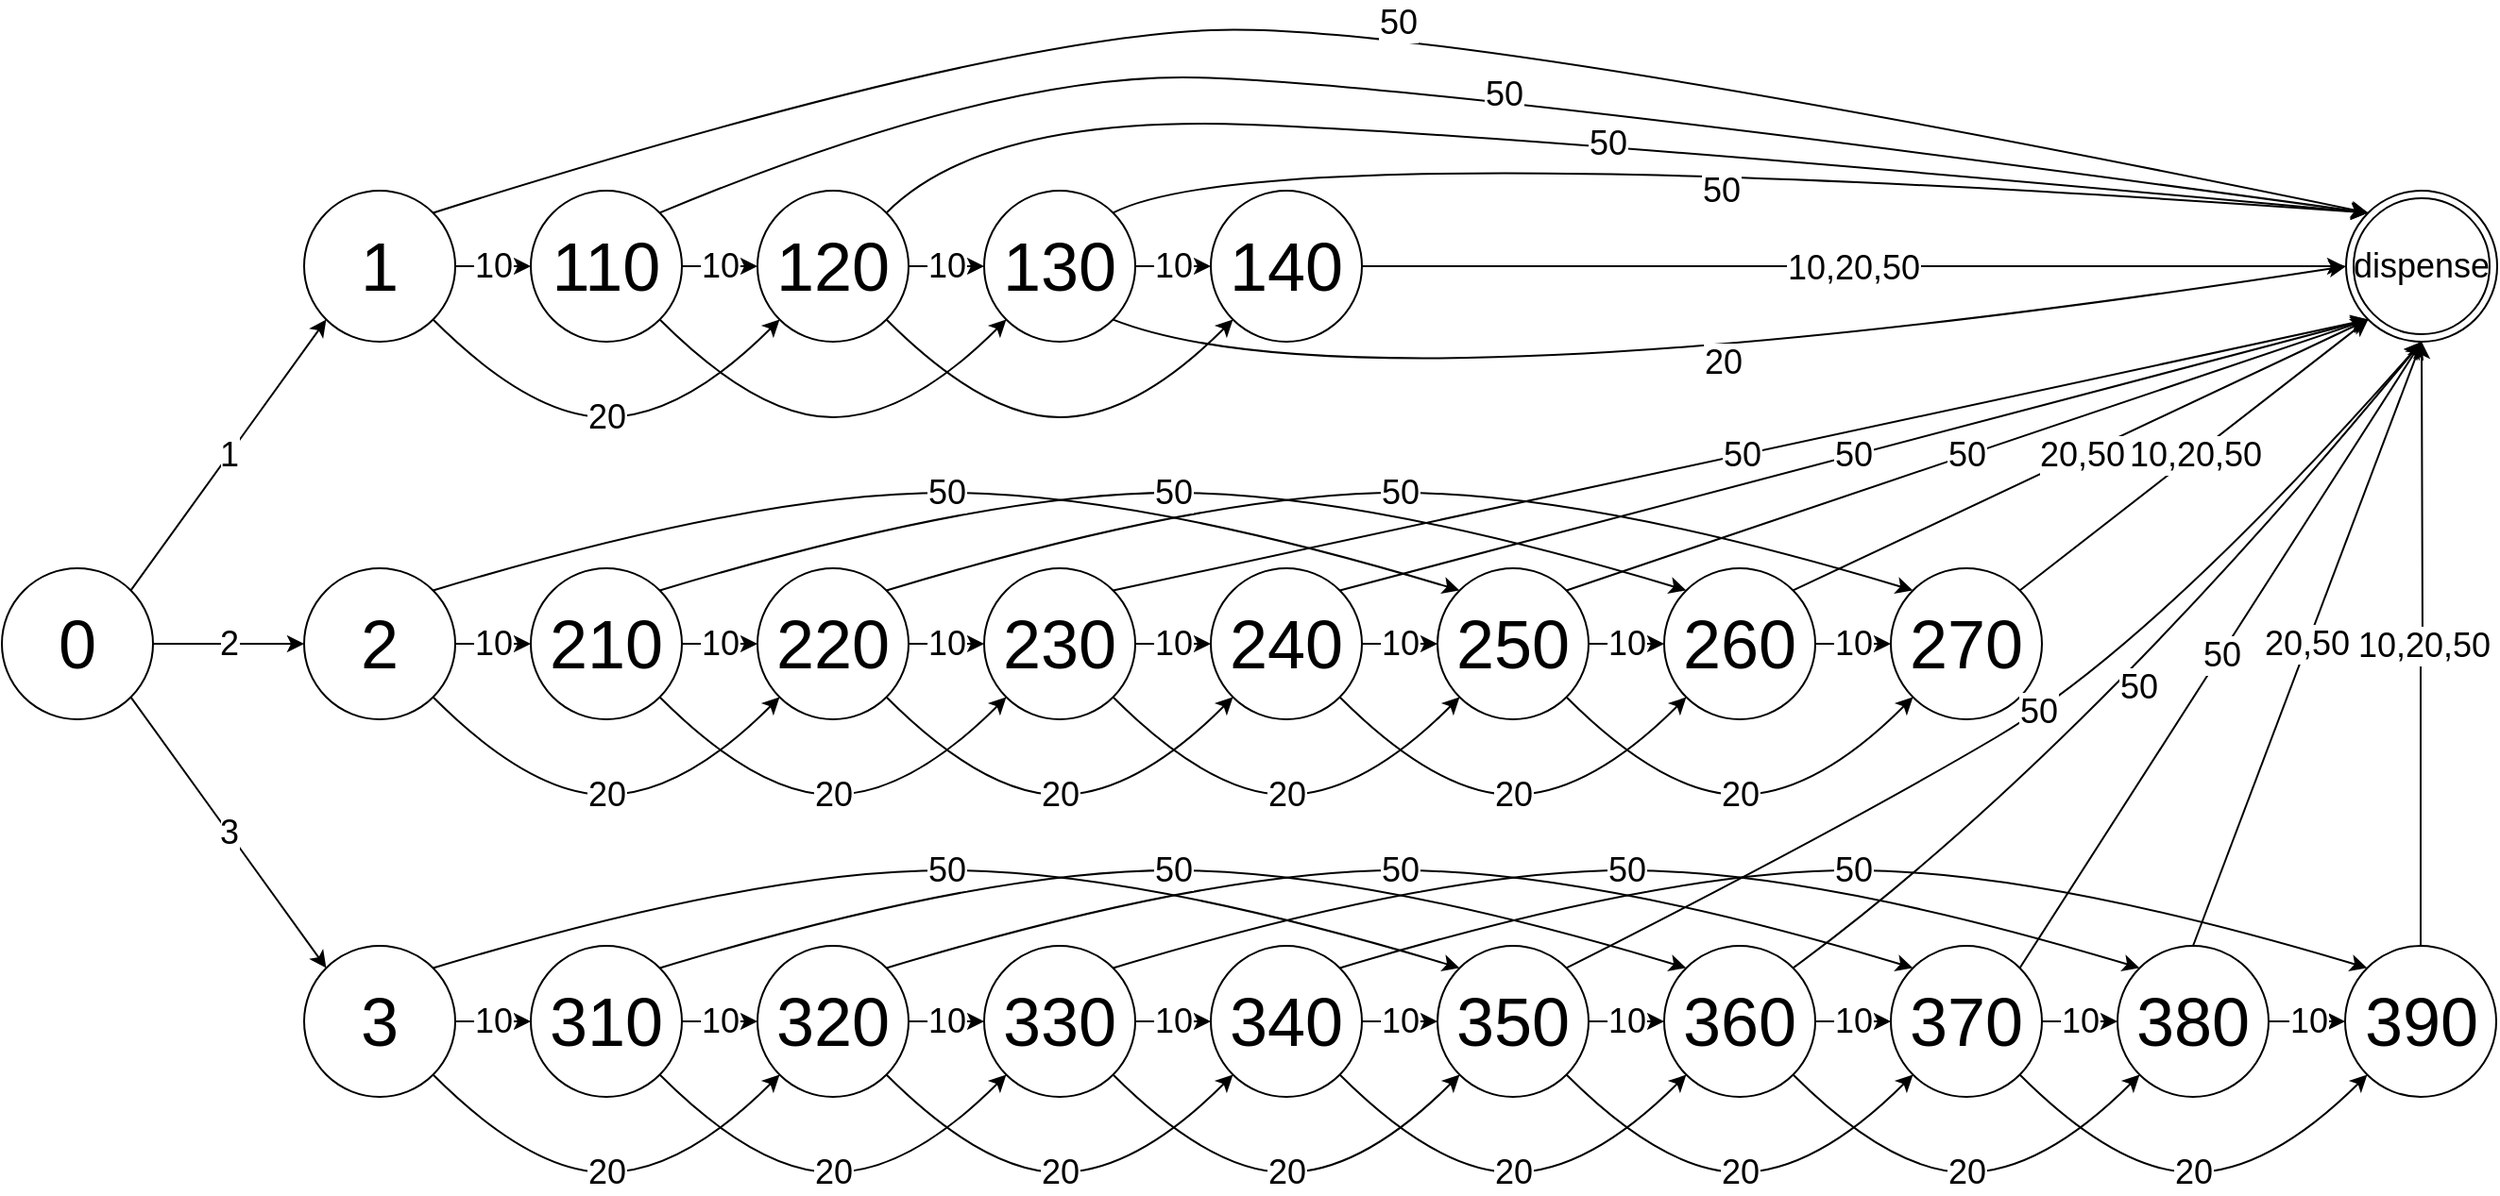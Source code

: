 <mxfile version="18.0.4"><diagram id="u2wJa9lkP5LiIcfWCT8Z" name="Page-1"><mxGraphModel dx="2216" dy="936" grid="1" gridSize="10" guides="1" tooltips="1" connect="1" arrows="1" fold="1" page="1" pageScale="1" pageWidth="827" pageHeight="1169" math="0" shadow="0"><root><mxCell id="0"/><mxCell id="1" parent="0"/><mxCell id="vNkDQytICcPMFJdGf3YJ-73" value="2" style="edgeStyle=orthogonalEdgeStyle;rounded=0;orthogonalLoop=1;jettySize=auto;html=1;fontSize=18;" edge="1" parent="1" source="vNkDQytICcPMFJdGf3YJ-1" target="vNkDQytICcPMFJdGf3YJ-3"><mxGeometry relative="1" as="geometry"/></mxCell><mxCell id="vNkDQytICcPMFJdGf3YJ-1" value="&lt;font style=&quot;font-size: 36px;&quot;&gt;0&lt;/font&gt;" style="ellipse;whiteSpace=wrap;html=1;aspect=fixed;" vertex="1" parent="1"><mxGeometry y="320" width="80" height="80" as="geometry"/></mxCell><mxCell id="vNkDQytICcPMFJdGf3YJ-50" value="10" style="edgeStyle=orthogonalEdgeStyle;rounded=0;orthogonalLoop=1;jettySize=auto;html=1;exitX=1;exitY=0.5;exitDx=0;exitDy=0;entryX=0;entryY=0.5;entryDx=0;entryDy=0;fontSize=18;" edge="1" parent="1" source="vNkDQytICcPMFJdGf3YJ-2" target="vNkDQytICcPMFJdGf3YJ-29"><mxGeometry relative="1" as="geometry"/></mxCell><mxCell id="vNkDQytICcPMFJdGf3YJ-2" value="&lt;font style=&quot;font-size: 36px;&quot;&gt;1&lt;/font&gt;" style="ellipse;whiteSpace=wrap;html=1;aspect=fixed;" vertex="1" parent="1"><mxGeometry x="160" y="120" width="80" height="80" as="geometry"/></mxCell><mxCell id="vNkDQytICcPMFJdGf3YJ-54" value="10" style="edgeStyle=orthogonalEdgeStyle;rounded=0;orthogonalLoop=1;jettySize=auto;html=1;fontSize=18;" edge="1" parent="1" source="vNkDQytICcPMFJdGf3YJ-3" target="vNkDQytICcPMFJdGf3YJ-37"><mxGeometry relative="1" as="geometry"/></mxCell><mxCell id="vNkDQytICcPMFJdGf3YJ-3" value="&lt;font style=&quot;font-size: 36px;&quot;&gt;2&lt;/font&gt;" style="ellipse;whiteSpace=wrap;html=1;aspect=fixed;" vertex="1" parent="1"><mxGeometry x="160" y="320" width="80" height="80" as="geometry"/></mxCell><mxCell id="vNkDQytICcPMFJdGf3YJ-61" value="10" style="edgeStyle=orthogonalEdgeStyle;rounded=0;orthogonalLoop=1;jettySize=auto;html=1;fontSize=18;" edge="1" parent="1" source="vNkDQytICcPMFJdGf3YJ-4" target="vNkDQytICcPMFJdGf3YJ-41"><mxGeometry relative="1" as="geometry"/></mxCell><mxCell id="vNkDQytICcPMFJdGf3YJ-4" value="&lt;font style=&quot;font-size: 36px;&quot;&gt;3&lt;/font&gt;" style="ellipse;whiteSpace=wrap;html=1;aspect=fixed;" vertex="1" parent="1"><mxGeometry x="160" y="520" width="80" height="80" as="geometry"/></mxCell><mxCell id="vNkDQytICcPMFJdGf3YJ-51" value="10" style="edgeStyle=orthogonalEdgeStyle;rounded=0;orthogonalLoop=1;jettySize=auto;html=1;fontSize=18;" edge="1" parent="1" source="vNkDQytICcPMFJdGf3YJ-29" target="vNkDQytICcPMFJdGf3YJ-30"><mxGeometry relative="1" as="geometry"/></mxCell><mxCell id="vNkDQytICcPMFJdGf3YJ-29" value="&lt;font style=&quot;font-size: 36px;&quot;&gt;110&lt;/font&gt;" style="ellipse;whiteSpace=wrap;html=1;aspect=fixed;" vertex="1" parent="1"><mxGeometry x="280" y="120" width="80" height="80" as="geometry"/></mxCell><mxCell id="vNkDQytICcPMFJdGf3YJ-52" value="10" style="edgeStyle=orthogonalEdgeStyle;rounded=0;orthogonalLoop=1;jettySize=auto;html=1;fontSize=18;" edge="1" parent="1" source="vNkDQytICcPMFJdGf3YJ-30" target="vNkDQytICcPMFJdGf3YJ-34"><mxGeometry relative="1" as="geometry"/></mxCell><mxCell id="vNkDQytICcPMFJdGf3YJ-30" value="&lt;font style=&quot;font-size: 36px;&quot;&gt;120&lt;/font&gt;" style="ellipse;whiteSpace=wrap;html=1;aspect=fixed;" vertex="1" parent="1"><mxGeometry x="400" y="120" width="80" height="80" as="geometry"/></mxCell><mxCell id="vNkDQytICcPMFJdGf3YJ-66" value="10" style="edgeStyle=orthogonalEdgeStyle;rounded=0;orthogonalLoop=1;jettySize=auto;html=1;fontSize=18;" edge="1" parent="1" source="vNkDQytICcPMFJdGf3YJ-31" target="vNkDQytICcPMFJdGf3YJ-48"><mxGeometry relative="1" as="geometry"/></mxCell><mxCell id="vNkDQytICcPMFJdGf3YJ-31" value="&lt;span style=&quot;font-size: 36px;&quot;&gt;350&lt;br&gt;&lt;/span&gt;" style="ellipse;whiteSpace=wrap;html=1;aspect=fixed;" vertex="1" parent="1"><mxGeometry x="760" y="520" width="80" height="80" as="geometry"/></mxCell><mxCell id="vNkDQytICcPMFJdGf3YJ-59" value="10" style="edgeStyle=orthogonalEdgeStyle;rounded=0;orthogonalLoop=1;jettySize=auto;html=1;fontSize=18;" edge="1" parent="1" source="vNkDQytICcPMFJdGf3YJ-32" target="vNkDQytICcPMFJdGf3YJ-43"><mxGeometry relative="1" as="geometry"/></mxCell><mxCell id="vNkDQytICcPMFJdGf3YJ-32" value="&lt;font style=&quot;font-size: 36px;&quot;&gt;250&lt;/font&gt;" style="ellipse;whiteSpace=wrap;html=1;aspect=fixed;" vertex="1" parent="1"><mxGeometry x="760" y="320" width="80" height="80" as="geometry"/></mxCell><mxCell id="vNkDQytICcPMFJdGf3YJ-58" value="10" style="edgeStyle=orthogonalEdgeStyle;rounded=0;orthogonalLoop=1;jettySize=auto;html=1;fontSize=18;" edge="1" parent="1" source="vNkDQytICcPMFJdGf3YJ-33" target="vNkDQytICcPMFJdGf3YJ-32"><mxGeometry relative="1" as="geometry"/></mxCell><mxCell id="vNkDQytICcPMFJdGf3YJ-33" value="&lt;font style=&quot;font-size: 36px;&quot;&gt;240&lt;/font&gt;" style="ellipse;whiteSpace=wrap;html=1;aspect=fixed;" vertex="1" parent="1"><mxGeometry x="640" y="320" width="80" height="80" as="geometry"/></mxCell><mxCell id="vNkDQytICcPMFJdGf3YJ-53" value="10" style="edgeStyle=orthogonalEdgeStyle;rounded=0;orthogonalLoop=1;jettySize=auto;html=1;fontSize=18;" edge="1" parent="1" source="vNkDQytICcPMFJdGf3YJ-34" target="vNkDQytICcPMFJdGf3YJ-42"><mxGeometry relative="1" as="geometry"/></mxCell><mxCell id="vNkDQytICcPMFJdGf3YJ-34" value="&lt;font style=&quot;font-size: 36px;&quot;&gt;130&lt;/font&gt;" style="ellipse;whiteSpace=wrap;html=1;aspect=fixed;" vertex="1" parent="1"><mxGeometry x="520" y="120" width="80" height="80" as="geometry"/></mxCell><mxCell id="vNkDQytICcPMFJdGf3YJ-57" value="10" style="edgeStyle=orthogonalEdgeStyle;rounded=0;orthogonalLoop=1;jettySize=auto;html=1;fontSize=18;" edge="1" parent="1" source="vNkDQytICcPMFJdGf3YJ-35" target="vNkDQytICcPMFJdGf3YJ-33"><mxGeometry relative="1" as="geometry"/></mxCell><mxCell id="vNkDQytICcPMFJdGf3YJ-35" value="&lt;font style=&quot;font-size: 36px;&quot;&gt;230&lt;/font&gt;" style="ellipse;whiteSpace=wrap;html=1;aspect=fixed;" vertex="1" parent="1"><mxGeometry x="520" y="320" width="80" height="80" as="geometry"/></mxCell><mxCell id="vNkDQytICcPMFJdGf3YJ-56" value="10" style="edgeStyle=orthogonalEdgeStyle;rounded=0;orthogonalLoop=1;jettySize=auto;html=1;fontSize=18;" edge="1" parent="1" source="vNkDQytICcPMFJdGf3YJ-36" target="vNkDQytICcPMFJdGf3YJ-35"><mxGeometry relative="1" as="geometry"/></mxCell><mxCell id="vNkDQytICcPMFJdGf3YJ-36" value="&lt;font style=&quot;font-size: 36px;&quot;&gt;220&lt;/font&gt;" style="ellipse;whiteSpace=wrap;html=1;aspect=fixed;" vertex="1" parent="1"><mxGeometry x="400" y="320" width="80" height="80" as="geometry"/></mxCell><mxCell id="vNkDQytICcPMFJdGf3YJ-55" value="10" style="edgeStyle=orthogonalEdgeStyle;rounded=0;orthogonalLoop=1;jettySize=auto;html=1;fontSize=18;" edge="1" parent="1" source="vNkDQytICcPMFJdGf3YJ-37" target="vNkDQytICcPMFJdGf3YJ-36"><mxGeometry relative="1" as="geometry"/></mxCell><mxCell id="vNkDQytICcPMFJdGf3YJ-37" value="&lt;font style=&quot;font-size: 36px;&quot;&gt;210&lt;/font&gt;" style="ellipse;whiteSpace=wrap;html=1;aspect=fixed;" vertex="1" parent="1"><mxGeometry x="280" y="320" width="80" height="80" as="geometry"/></mxCell><mxCell id="vNkDQytICcPMFJdGf3YJ-65" value="10" style="edgeStyle=orthogonalEdgeStyle;rounded=0;orthogonalLoop=1;jettySize=auto;html=1;fontSize=18;" edge="1" parent="1" source="vNkDQytICcPMFJdGf3YJ-38" target="vNkDQytICcPMFJdGf3YJ-31"><mxGeometry relative="1" as="geometry"/></mxCell><mxCell id="vNkDQytICcPMFJdGf3YJ-38" value="&lt;font style=&quot;font-size: 36px;&quot;&gt;340&lt;/font&gt;" style="ellipse;whiteSpace=wrap;html=1;aspect=fixed;" vertex="1" parent="1"><mxGeometry x="640" y="520" width="80" height="80" as="geometry"/></mxCell><mxCell id="vNkDQytICcPMFJdGf3YJ-64" value="10" style="edgeStyle=orthogonalEdgeStyle;rounded=0;orthogonalLoop=1;jettySize=auto;html=1;fontSize=18;" edge="1" parent="1" source="vNkDQytICcPMFJdGf3YJ-39" target="vNkDQytICcPMFJdGf3YJ-38"><mxGeometry relative="1" as="geometry"/></mxCell><mxCell id="vNkDQytICcPMFJdGf3YJ-39" value="&lt;font style=&quot;font-size: 36px;&quot;&gt;330&lt;/font&gt;" style="ellipse;whiteSpace=wrap;html=1;aspect=fixed;" vertex="1" parent="1"><mxGeometry x="520" y="520" width="80" height="80" as="geometry"/></mxCell><mxCell id="vNkDQytICcPMFJdGf3YJ-63" value="10" style="edgeStyle=orthogonalEdgeStyle;rounded=0;orthogonalLoop=1;jettySize=auto;html=1;fontSize=18;" edge="1" parent="1" source="vNkDQytICcPMFJdGf3YJ-40" target="vNkDQytICcPMFJdGf3YJ-39"><mxGeometry relative="1" as="geometry"/></mxCell><mxCell id="vNkDQytICcPMFJdGf3YJ-40" value="&lt;font style=&quot;font-size: 36px;&quot;&gt;320&lt;/font&gt;" style="ellipse;whiteSpace=wrap;html=1;aspect=fixed;" vertex="1" parent="1"><mxGeometry x="400" y="520" width="80" height="80" as="geometry"/></mxCell><mxCell id="vNkDQytICcPMFJdGf3YJ-62" value="10" style="edgeStyle=orthogonalEdgeStyle;rounded=0;orthogonalLoop=1;jettySize=auto;html=1;fontSize=18;" edge="1" parent="1" source="vNkDQytICcPMFJdGf3YJ-41" target="vNkDQytICcPMFJdGf3YJ-40"><mxGeometry relative="1" as="geometry"/></mxCell><mxCell id="vNkDQytICcPMFJdGf3YJ-41" value="&lt;font style=&quot;font-size: 36px;&quot;&gt;310&lt;/font&gt;" style="ellipse;whiteSpace=wrap;html=1;aspect=fixed;" vertex="1" parent="1"><mxGeometry x="280" y="520" width="80" height="80" as="geometry"/></mxCell><mxCell id="vNkDQytICcPMFJdGf3YJ-70" value="10,20,50" style="edgeStyle=orthogonalEdgeStyle;rounded=0;orthogonalLoop=1;jettySize=auto;html=1;exitX=1;exitY=0.5;exitDx=0;exitDy=0;fontSize=18;" edge="1" parent="1" source="vNkDQytICcPMFJdGf3YJ-42"><mxGeometry relative="1" as="geometry"><mxPoint x="1240" y="160" as="targetPoint"/></mxGeometry></mxCell><mxCell id="vNkDQytICcPMFJdGf3YJ-42" value="&lt;font style=&quot;font-size: 36px;&quot;&gt;140&lt;/font&gt;" style="ellipse;whiteSpace=wrap;html=1;aspect=fixed;" vertex="1" parent="1"><mxGeometry x="640" y="120" width="80" height="80" as="geometry"/></mxCell><mxCell id="vNkDQytICcPMFJdGf3YJ-60" value="10" style="edgeStyle=orthogonalEdgeStyle;rounded=0;orthogonalLoop=1;jettySize=auto;html=1;fontSize=18;" edge="1" parent="1" source="vNkDQytICcPMFJdGf3YJ-43" target="vNkDQytICcPMFJdGf3YJ-44"><mxGeometry relative="1" as="geometry"/></mxCell><mxCell id="vNkDQytICcPMFJdGf3YJ-43" value="&lt;font style=&quot;font-size: 36px;&quot;&gt;260&lt;/font&gt;" style="ellipse;whiteSpace=wrap;html=1;aspect=fixed;" vertex="1" parent="1"><mxGeometry x="880" y="320" width="80" height="80" as="geometry"/></mxCell><mxCell id="vNkDQytICcPMFJdGf3YJ-44" value="&lt;font style=&quot;font-size: 36px;&quot;&gt;270&lt;/font&gt;" style="ellipse;whiteSpace=wrap;html=1;aspect=fixed;" vertex="1" parent="1"><mxGeometry x="1000" y="320" width="80" height="80" as="geometry"/></mxCell><mxCell id="vNkDQytICcPMFJdGf3YJ-71" value="10,20,50" style="edgeStyle=orthogonalEdgeStyle;rounded=0;orthogonalLoop=1;jettySize=auto;html=1;exitX=0.5;exitY=0;exitDx=0;exitDy=0;entryX=0.5;entryY=1;entryDx=0;entryDy=0;fontSize=18;" edge="1" parent="1" source="vNkDQytICcPMFJdGf3YJ-46"><mxGeometry relative="1" as="geometry"><mxPoint x="1281" y="200" as="targetPoint"/></mxGeometry></mxCell><mxCell id="vNkDQytICcPMFJdGf3YJ-46" value="&lt;span style=&quot;font-size: 36px;&quot;&gt;390&lt;br&gt;&lt;/span&gt;" style="ellipse;whiteSpace=wrap;html=1;aspect=fixed;" vertex="1" parent="1"><mxGeometry x="1240.5" y="520" width="80" height="80" as="geometry"/></mxCell><mxCell id="vNkDQytICcPMFJdGf3YJ-69" value="10" style="edgeStyle=orthogonalEdgeStyle;rounded=0;orthogonalLoop=1;jettySize=auto;html=1;fontSize=18;" edge="1" parent="1" source="vNkDQytICcPMFJdGf3YJ-47" target="vNkDQytICcPMFJdGf3YJ-46"><mxGeometry relative="1" as="geometry"/></mxCell><mxCell id="vNkDQytICcPMFJdGf3YJ-47" value="&lt;span style=&quot;font-size: 36px;&quot;&gt;380&lt;br&gt;&lt;/span&gt;" style="ellipse;whiteSpace=wrap;html=1;aspect=fixed;" vertex="1" parent="1"><mxGeometry x="1120" y="520" width="80" height="80" as="geometry"/></mxCell><mxCell id="vNkDQytICcPMFJdGf3YJ-67" value="10" style="edgeStyle=orthogonalEdgeStyle;rounded=0;orthogonalLoop=1;jettySize=auto;html=1;fontSize=18;" edge="1" parent="1" source="vNkDQytICcPMFJdGf3YJ-48" target="vNkDQytICcPMFJdGf3YJ-49"><mxGeometry relative="1" as="geometry"/></mxCell><mxCell id="vNkDQytICcPMFJdGf3YJ-48" value="&lt;span style=&quot;font-size: 36px;&quot;&gt;360&lt;br&gt;&lt;/span&gt;" style="ellipse;whiteSpace=wrap;html=1;aspect=fixed;" vertex="1" parent="1"><mxGeometry x="880" y="520" width="80" height="80" as="geometry"/></mxCell><mxCell id="vNkDQytICcPMFJdGf3YJ-68" value="10" style="edgeStyle=orthogonalEdgeStyle;rounded=0;orthogonalLoop=1;jettySize=auto;html=1;fontSize=18;" edge="1" parent="1" source="vNkDQytICcPMFJdGf3YJ-49" target="vNkDQytICcPMFJdGf3YJ-47"><mxGeometry relative="1" as="geometry"/></mxCell><mxCell id="vNkDQytICcPMFJdGf3YJ-49" value="&lt;span style=&quot;font-size: 36px;&quot;&gt;370&lt;br&gt;&lt;/span&gt;" style="ellipse;whiteSpace=wrap;html=1;aspect=fixed;" vertex="1" parent="1"><mxGeometry x="1000" y="520" width="80" height="80" as="geometry"/></mxCell><mxCell id="vNkDQytICcPMFJdGf3YJ-75" value="1" style="endArrow=classic;html=1;rounded=0;fontSize=18;exitX=1;exitY=0;exitDx=0;exitDy=0;entryX=0;entryY=1;entryDx=0;entryDy=0;" edge="1" parent="1" source="vNkDQytICcPMFJdGf3YJ-1" target="vNkDQytICcPMFJdGf3YJ-2"><mxGeometry width="50" height="50" relative="1" as="geometry"><mxPoint x="690" y="320" as="sourcePoint"/><mxPoint x="740" y="270" as="targetPoint"/></mxGeometry></mxCell><mxCell id="vNkDQytICcPMFJdGf3YJ-76" value="3" style="endArrow=classic;html=1;rounded=0;fontSize=18;exitX=1;exitY=1;exitDx=0;exitDy=0;entryX=0;entryY=0;entryDx=0;entryDy=0;" edge="1" parent="1" source="vNkDQytICcPMFJdGf3YJ-1" target="vNkDQytICcPMFJdGf3YJ-4"><mxGeometry width="50" height="50" relative="1" as="geometry"><mxPoint x="78.284" y="341.716" as="sourcePoint"/><mxPoint x="181.716" y="198.284" as="targetPoint"/></mxGeometry></mxCell><mxCell id="vNkDQytICcPMFJdGf3YJ-77" value="dispense" style="ellipse;shape=doubleEllipse;whiteSpace=wrap;html=1;aspect=fixed;fontSize=18;" vertex="1" parent="1"><mxGeometry x="1241" y="120" width="80" height="80" as="geometry"/></mxCell><mxCell id="vNkDQytICcPMFJdGf3YJ-78" value="10,20,50" style="endArrow=classic;html=1;rounded=0;fontSize=18;exitX=1;exitY=0;exitDx=0;exitDy=0;entryX=0;entryY=1;entryDx=0;entryDy=0;" edge="1" parent="1" source="vNkDQytICcPMFJdGf3YJ-44" target="vNkDQytICcPMFJdGf3YJ-77"><mxGeometry width="50" height="50" relative="1" as="geometry"><mxPoint x="690" y="320" as="sourcePoint"/><mxPoint x="740" y="270" as="targetPoint"/></mxGeometry></mxCell><mxCell id="vNkDQytICcPMFJdGf3YJ-80" value="20,50" style="endArrow=classic;html=1;rounded=0;fontSize=18;exitX=1;exitY=0;exitDx=0;exitDy=0;entryX=0;entryY=1;entryDx=0;entryDy=0;" edge="1" parent="1" source="vNkDQytICcPMFJdGf3YJ-43" target="vNkDQytICcPMFJdGf3YJ-77"><mxGeometry width="50" height="50" relative="1" as="geometry"><mxPoint x="690" y="320" as="sourcePoint"/><mxPoint x="740" y="270" as="targetPoint"/></mxGeometry></mxCell><mxCell id="vNkDQytICcPMFJdGf3YJ-81" value="50" style="endArrow=classic;html=1;rounded=0;fontSize=18;entryX=0;entryY=1;entryDx=0;entryDy=0;exitX=1;exitY=0;exitDx=0;exitDy=0;" edge="1" parent="1" source="vNkDQytICcPMFJdGf3YJ-32" target="vNkDQytICcPMFJdGf3YJ-77"><mxGeometry width="50" height="50" relative="1" as="geometry"><mxPoint x="690" y="320" as="sourcePoint"/><mxPoint x="740" y="270" as="targetPoint"/></mxGeometry></mxCell><mxCell id="vNkDQytICcPMFJdGf3YJ-82" value="50" style="endArrow=classic;html=1;rounded=0;fontSize=18;exitX=1;exitY=0;exitDx=0;exitDy=0;entryX=0;entryY=1;entryDx=0;entryDy=0;" edge="1" parent="1" source="vNkDQytICcPMFJdGf3YJ-33" target="vNkDQytICcPMFJdGf3YJ-77"><mxGeometry width="50" height="50" relative="1" as="geometry"><mxPoint x="690" y="320" as="sourcePoint"/><mxPoint x="740" y="270" as="targetPoint"/></mxGeometry></mxCell><mxCell id="vNkDQytICcPMFJdGf3YJ-83" value="50" style="endArrow=classic;html=1;rounded=0;fontSize=18;exitX=1;exitY=0;exitDx=0;exitDy=0;entryX=0;entryY=1;entryDx=0;entryDy=0;" edge="1" parent="1" source="vNkDQytICcPMFJdGf3YJ-35" target="vNkDQytICcPMFJdGf3YJ-77"><mxGeometry width="50" height="50" relative="1" as="geometry"><mxPoint x="690" y="320" as="sourcePoint"/><mxPoint x="740" y="270" as="targetPoint"/></mxGeometry></mxCell><mxCell id="vNkDQytICcPMFJdGf3YJ-85" value="50" style="curved=1;endArrow=classic;html=1;rounded=0;fontSize=18;exitX=1;exitY=0;exitDx=0;exitDy=0;entryX=0;entryY=0;entryDx=0;entryDy=0;" edge="1" parent="1" source="vNkDQytICcPMFJdGf3YJ-36" target="vNkDQytICcPMFJdGf3YJ-44"><mxGeometry width="50" height="50" relative="1" as="geometry"><mxPoint x="690" y="320" as="sourcePoint"/><mxPoint x="740" y="270" as="targetPoint"/><Array as="points"><mxPoint x="640" y="280"/><mxPoint x="840" y="280"/></Array></mxGeometry></mxCell><mxCell id="vNkDQytICcPMFJdGf3YJ-86" value="50" style="curved=1;endArrow=classic;html=1;rounded=0;fontSize=18;exitX=1;exitY=0;exitDx=0;exitDy=0;entryX=0;entryY=0;entryDx=0;entryDy=0;" edge="1" parent="1" source="vNkDQytICcPMFJdGf3YJ-37" target="vNkDQytICcPMFJdGf3YJ-43"><mxGeometry width="50" height="50" relative="1" as="geometry"><mxPoint x="690" y="320" as="sourcePoint"/><mxPoint x="740" y="270" as="targetPoint"/><Array as="points"><mxPoint x="520" y="280"/><mxPoint x="720" y="280"/></Array></mxGeometry></mxCell><mxCell id="vNkDQytICcPMFJdGf3YJ-87" value="50" style="curved=1;endArrow=classic;html=1;rounded=0;fontSize=18;exitX=1;exitY=0;exitDx=0;exitDy=0;entryX=0;entryY=0;entryDx=0;entryDy=0;" edge="1" parent="1" source="vNkDQytICcPMFJdGf3YJ-3" target="vNkDQytICcPMFJdGf3YJ-32"><mxGeometry width="50" height="50" relative="1" as="geometry"><mxPoint x="690" y="320" as="sourcePoint"/><mxPoint x="740" y="270" as="targetPoint"/><Array as="points"><mxPoint x="400" y="280"/><mxPoint x="600" y="280"/></Array></mxGeometry></mxCell><mxCell id="vNkDQytICcPMFJdGf3YJ-88" value="20" style="curved=1;endArrow=classic;html=1;rounded=0;fontSize=18;exitX=1;exitY=1;exitDx=0;exitDy=0;entryX=0;entryY=1;entryDx=0;entryDy=0;" edge="1" parent="1" source="vNkDQytICcPMFJdGf3YJ-3" target="vNkDQytICcPMFJdGf3YJ-36"><mxGeometry width="50" height="50" relative="1" as="geometry"><mxPoint x="690" y="600" as="sourcePoint"/><mxPoint x="740" y="550" as="targetPoint"/><Array as="points"><mxPoint x="280" y="440"/><mxPoint x="360" y="440"/></Array></mxGeometry></mxCell><mxCell id="vNkDQytICcPMFJdGf3YJ-89" value="20" style="curved=1;endArrow=classic;html=1;rounded=0;fontSize=18;exitX=1;exitY=1;exitDx=0;exitDy=0;entryX=0;entryY=1;entryDx=0;entryDy=0;" edge="1" parent="1" source="vNkDQytICcPMFJdGf3YJ-37" target="vNkDQytICcPMFJdGf3YJ-35"><mxGeometry width="50" height="50" relative="1" as="geometry"><mxPoint x="540" y="560" as="sourcePoint"/><mxPoint x="590" y="510" as="targetPoint"/><Array as="points"><mxPoint x="400" y="440"/><mxPoint x="480" y="440"/></Array></mxGeometry></mxCell><mxCell id="vNkDQytICcPMFJdGf3YJ-90" value="20" style="curved=1;endArrow=classic;html=1;rounded=0;fontSize=18;exitX=1;exitY=1;exitDx=0;exitDy=0;entryX=0;entryY=1;entryDx=0;entryDy=0;" edge="1" parent="1" source="vNkDQytICcPMFJdGf3YJ-36" target="vNkDQytICcPMFJdGf3YJ-33"><mxGeometry width="50" height="50" relative="1" as="geometry"><mxPoint x="540" y="440" as="sourcePoint"/><mxPoint x="590" y="390" as="targetPoint"/><Array as="points"><mxPoint x="520" y="440"/><mxPoint x="600" y="440"/></Array></mxGeometry></mxCell><mxCell id="vNkDQytICcPMFJdGf3YJ-91" value="20" style="curved=1;endArrow=classic;html=1;rounded=0;fontSize=18;exitX=1;exitY=1;exitDx=0;exitDy=0;entryX=0;entryY=1;entryDx=0;entryDy=0;" edge="1" parent="1" source="vNkDQytICcPMFJdGf3YJ-35" target="vNkDQytICcPMFJdGf3YJ-32"><mxGeometry width="50" height="50" relative="1" as="geometry"><mxPoint x="710" y="420" as="sourcePoint"/><mxPoint x="760" y="370" as="targetPoint"/><Array as="points"><mxPoint x="640" y="440"/><mxPoint x="720" y="440"/></Array></mxGeometry></mxCell><mxCell id="vNkDQytICcPMFJdGf3YJ-92" value="20" style="curved=1;endArrow=classic;html=1;rounded=0;fontSize=18;exitX=1;exitY=1;exitDx=0;exitDy=0;entryX=0;entryY=1;entryDx=0;entryDy=0;" edge="1" parent="1" source="vNkDQytICcPMFJdGf3YJ-33" target="vNkDQytICcPMFJdGf3YJ-43"><mxGeometry width="50" height="50" relative="1" as="geometry"><mxPoint x="790" y="420" as="sourcePoint"/><mxPoint x="840" y="370" as="targetPoint"/><Array as="points"><mxPoint x="760" y="440"/><mxPoint x="840" y="440"/></Array></mxGeometry></mxCell><mxCell id="vNkDQytICcPMFJdGf3YJ-93" value="20" style="curved=1;endArrow=classic;html=1;rounded=0;fontSize=18;entryX=0;entryY=1;entryDx=0;entryDy=0;exitX=1;exitY=1;exitDx=0;exitDy=0;" edge="1" parent="1" source="vNkDQytICcPMFJdGf3YJ-32" target="vNkDQytICcPMFJdGf3YJ-44"><mxGeometry width="50" height="50" relative="1" as="geometry"><mxPoint x="890" y="420" as="sourcePoint"/><mxPoint x="940" y="370" as="targetPoint"/><Array as="points"><mxPoint x="880" y="440"/><mxPoint x="960" y="440"/></Array></mxGeometry></mxCell><mxCell id="vNkDQytICcPMFJdGf3YJ-94" value="20" style="curved=1;endArrow=classic;html=1;rounded=0;fontSize=18;exitX=1;exitY=1;exitDx=0;exitDy=0;entryX=0;entryY=1;entryDx=0;entryDy=0;" edge="1" parent="1" source="vNkDQytICcPMFJdGf3YJ-40" target="vNkDQytICcPMFJdGf3YJ-38"><mxGeometry width="50" height="50" relative="1" as="geometry"><mxPoint x="730" y="650" as="sourcePoint"/><mxPoint x="780" y="600" as="targetPoint"/><Array as="points"><mxPoint x="520" y="640"/><mxPoint x="600" y="640"/></Array></mxGeometry></mxCell><mxCell id="vNkDQytICcPMFJdGf3YJ-95" value="20" style="curved=1;endArrow=classic;html=1;rounded=0;fontSize=18;exitX=1;exitY=1;exitDx=0;exitDy=0;entryX=0;entryY=1;entryDx=0;entryDy=0;" edge="1" parent="1" source="vNkDQytICcPMFJdGf3YJ-41" target="vNkDQytICcPMFJdGf3YJ-39"><mxGeometry width="50" height="50" relative="1" as="geometry"><mxPoint x="730" y="650" as="sourcePoint"/><mxPoint x="780" y="600" as="targetPoint"/><Array as="points"><mxPoint x="400" y="640"/><mxPoint x="480" y="640"/></Array></mxGeometry></mxCell><mxCell id="vNkDQytICcPMFJdGf3YJ-96" value="20" style="curved=1;endArrow=classic;html=1;rounded=0;fontSize=18;exitX=1;exitY=1;exitDx=0;exitDy=0;entryX=0;entryY=1;entryDx=0;entryDy=0;" edge="1" parent="1" source="vNkDQytICcPMFJdGf3YJ-4" target="vNkDQytICcPMFJdGf3YJ-40"><mxGeometry width="50" height="50" relative="1" as="geometry"><mxPoint x="730" y="650" as="sourcePoint"/><mxPoint x="780" y="600" as="targetPoint"/><Array as="points"><mxPoint x="280" y="640"/><mxPoint x="360" y="640"/></Array></mxGeometry></mxCell><mxCell id="vNkDQytICcPMFJdGf3YJ-97" value="50" style="curved=1;endArrow=classic;html=1;rounded=0;fontSize=18;exitX=1;exitY=0;exitDx=0;exitDy=0;entryX=0;entryY=0;entryDx=0;entryDy=0;" edge="1" parent="1" source="vNkDQytICcPMFJdGf3YJ-38" target="vNkDQytICcPMFJdGf3YJ-46"><mxGeometry width="50" height="50" relative="1" as="geometry"><mxPoint x="730" y="650" as="sourcePoint"/><mxPoint x="780" y="600" as="targetPoint"/><Array as="points"><mxPoint x="880" y="480"/><mxPoint x="1080" y="480"/></Array></mxGeometry></mxCell><mxCell id="vNkDQytICcPMFJdGf3YJ-98" value="50" style="curved=1;endArrow=classic;html=1;rounded=0;fontSize=18;exitX=1;exitY=0;exitDx=0;exitDy=0;entryX=0;entryY=0;entryDx=0;entryDy=0;" edge="1" parent="1" source="vNkDQytICcPMFJdGf3YJ-39" target="vNkDQytICcPMFJdGf3YJ-47"><mxGeometry width="50" height="50" relative="1" as="geometry"><mxPoint x="730" y="650" as="sourcePoint"/><mxPoint x="780" y="600" as="targetPoint"/><Array as="points"><mxPoint x="760" y="480"/><mxPoint x="960" y="480"/></Array></mxGeometry></mxCell><mxCell id="vNkDQytICcPMFJdGf3YJ-99" value="50" style="curved=1;endArrow=classic;html=1;rounded=0;fontSize=18;exitX=1;exitY=0;exitDx=0;exitDy=0;entryX=0;entryY=0;entryDx=0;entryDy=0;" edge="1" parent="1" source="vNkDQytICcPMFJdGf3YJ-40" target="vNkDQytICcPMFJdGf3YJ-49"><mxGeometry width="50" height="50" relative="1" as="geometry"><mxPoint x="730" y="650" as="sourcePoint"/><mxPoint x="780" y="600" as="targetPoint"/><Array as="points"><mxPoint x="640" y="480"/><mxPoint x="840" y="480"/></Array></mxGeometry></mxCell><mxCell id="vNkDQytICcPMFJdGf3YJ-100" value="50" style="curved=1;endArrow=classic;html=1;rounded=0;fontSize=18;exitX=1;exitY=0;exitDx=0;exitDy=0;entryX=0;entryY=0;entryDx=0;entryDy=0;" edge="1" parent="1" source="vNkDQytICcPMFJdGf3YJ-41" target="vNkDQytICcPMFJdGf3YJ-48"><mxGeometry width="50" height="50" relative="1" as="geometry"><mxPoint x="730" y="650" as="sourcePoint"/><mxPoint x="780" y="600" as="targetPoint"/><Array as="points"><mxPoint x="520" y="480"/><mxPoint x="720" y="480"/></Array></mxGeometry></mxCell><mxCell id="vNkDQytICcPMFJdGf3YJ-101" value="50" style="curved=1;endArrow=classic;html=1;rounded=0;fontSize=18;exitX=1;exitY=0;exitDx=0;exitDy=0;entryX=0;entryY=0;entryDx=0;entryDy=0;" edge="1" parent="1" source="vNkDQytICcPMFJdGf3YJ-4" target="vNkDQytICcPMFJdGf3YJ-31"><mxGeometry width="50" height="50" relative="1" as="geometry"><mxPoint x="678" y="650" as="sourcePoint"/><mxPoint x="728" y="600" as="targetPoint"/><Array as="points"><mxPoint x="400" y="480"/><mxPoint x="600" y="480"/></Array></mxGeometry></mxCell><mxCell id="vNkDQytICcPMFJdGf3YJ-102" value="20" style="curved=1;endArrow=classic;html=1;rounded=0;fontSize=18;exitX=1;exitY=1;exitDx=0;exitDy=0;entryX=0;entryY=1;entryDx=0;entryDy=0;" edge="1" parent="1" source="vNkDQytICcPMFJdGf3YJ-31" target="vNkDQytICcPMFJdGf3YJ-49"><mxGeometry width="50" height="50" relative="1" as="geometry"><mxPoint x="880" y="640" as="sourcePoint"/><mxPoint x="930" y="590" as="targetPoint"/><Array as="points"><mxPoint x="880" y="640"/><mxPoint x="960" y="640"/></Array></mxGeometry></mxCell><mxCell id="vNkDQytICcPMFJdGf3YJ-103" value="20" style="curved=1;endArrow=classic;html=1;rounded=0;fontSize=18;exitX=1;exitY=1;exitDx=0;exitDy=0;entryX=0;entryY=1;entryDx=0;entryDy=0;" edge="1" parent="1" source="vNkDQytICcPMFJdGf3YJ-48" target="vNkDQytICcPMFJdGf3YJ-47"><mxGeometry width="50" height="50" relative="1" as="geometry"><mxPoint x="1020" y="640" as="sourcePoint"/><mxPoint x="1070" y="590" as="targetPoint"/><Array as="points"><mxPoint x="1000" y="640"/><mxPoint x="1080" y="640"/></Array></mxGeometry></mxCell><mxCell id="vNkDQytICcPMFJdGf3YJ-104" value="20" style="curved=1;endArrow=classic;html=1;rounded=0;fontSize=18;exitX=1;exitY=1;exitDx=0;exitDy=0;entryX=0;entryY=1;entryDx=0;entryDy=0;" edge="1" parent="1" source="vNkDQytICcPMFJdGf3YJ-49" target="vNkDQytICcPMFJdGf3YJ-46"><mxGeometry width="50" height="50" relative="1" as="geometry"><mxPoint x="1120" y="640" as="sourcePoint"/><mxPoint x="1170" y="590" as="targetPoint"/><Array as="points"><mxPoint x="1120" y="640"/><mxPoint x="1200" y="640"/></Array></mxGeometry></mxCell><mxCell id="vNkDQytICcPMFJdGf3YJ-105" value="20" style="curved=1;endArrow=classic;html=1;rounded=0;fontSize=18;exitX=1;exitY=1;exitDx=0;exitDy=0;entryX=0;entryY=1;entryDx=0;entryDy=0;" edge="1" parent="1" source="vNkDQytICcPMFJdGf3YJ-38" target="vNkDQytICcPMFJdGf3YJ-48"><mxGeometry width="50" height="50" relative="1" as="geometry"><mxPoint x="760" y="640" as="sourcePoint"/><mxPoint x="810" y="590" as="targetPoint"/><Array as="points"><mxPoint x="760" y="640"/><mxPoint x="840" y="640"/></Array></mxGeometry></mxCell><mxCell id="vNkDQytICcPMFJdGf3YJ-106" value="20" style="curved=1;endArrow=classic;html=1;rounded=0;fontSize=18;exitX=1;exitY=1;exitDx=0;exitDy=0;entryX=0;entryY=1;entryDx=0;entryDy=0;" edge="1" parent="1" source="vNkDQytICcPMFJdGf3YJ-39" target="vNkDQytICcPMFJdGf3YJ-31"><mxGeometry width="50" height="50" relative="1" as="geometry"><mxPoint x="620" y="640" as="sourcePoint"/><mxPoint x="670" y="590" as="targetPoint"/><Array as="points"><mxPoint x="640" y="640"/><mxPoint x="720" y="640"/></Array></mxGeometry></mxCell><mxCell id="vNkDQytICcPMFJdGf3YJ-107" value="20,50" style="endArrow=classic;html=1;rounded=0;fontSize=18;exitX=0.5;exitY=0;exitDx=0;exitDy=0;entryX=0.5;entryY=1;entryDx=0;entryDy=0;" edge="1" parent="1" source="vNkDQytICcPMFJdGf3YJ-47" target="vNkDQytICcPMFJdGf3YJ-77"><mxGeometry width="50" height="50" relative="1" as="geometry"><mxPoint x="620" y="410" as="sourcePoint"/><mxPoint x="670" y="360" as="targetPoint"/></mxGeometry></mxCell><mxCell id="vNkDQytICcPMFJdGf3YJ-108" value="50" style="endArrow=classic;html=1;rounded=0;fontSize=18;exitX=1;exitY=0;exitDx=0;exitDy=0;entryX=0.5;entryY=1;entryDx=0;entryDy=0;" edge="1" parent="1" source="vNkDQytICcPMFJdGf3YJ-49" target="vNkDQytICcPMFJdGf3YJ-77"><mxGeometry width="50" height="50" relative="1" as="geometry"><mxPoint x="1130" y="470" as="sourcePoint"/><mxPoint x="1180" y="420" as="targetPoint"/></mxGeometry></mxCell><mxCell id="vNkDQytICcPMFJdGf3YJ-110" value="50" style="curved=1;endArrow=classic;html=1;rounded=0;fontSize=18;exitX=1;exitY=0;exitDx=0;exitDy=0;entryX=0.5;entryY=1;entryDx=0;entryDy=0;" edge="1" parent="1" source="vNkDQytICcPMFJdGf3YJ-31" target="vNkDQytICcPMFJdGf3YJ-77"><mxGeometry width="50" height="50" relative="1" as="geometry"><mxPoint x="1130" y="470" as="sourcePoint"/><mxPoint x="1180" y="420" as="targetPoint"/><Array as="points"><mxPoint x="970" y="460"/><mxPoint x="1140" y="360"/></Array></mxGeometry></mxCell><mxCell id="vNkDQytICcPMFJdGf3YJ-111" value="50" style="curved=1;endArrow=classic;html=1;rounded=0;fontSize=18;exitX=1;exitY=0;exitDx=0;exitDy=0;entryX=0.5;entryY=1;entryDx=0;entryDy=0;" edge="1" parent="1" source="vNkDQytICcPMFJdGf3YJ-48" target="vNkDQytICcPMFJdGf3YJ-77"><mxGeometry width="50" height="50" relative="1" as="geometry"><mxPoint x="1130" y="470" as="sourcePoint"/><mxPoint x="1180" y="420" as="targetPoint"/><Array as="points"><mxPoint x="1100" y="420"/></Array></mxGeometry></mxCell><mxCell id="vNkDQytICcPMFJdGf3YJ-112" value="50" style="curved=1;endArrow=classic;html=1;rounded=0;fontSize=18;exitX=1;exitY=0;exitDx=0;exitDy=0;entryX=0;entryY=0;entryDx=0;entryDy=0;" edge="1" parent="1" source="vNkDQytICcPMFJdGf3YJ-2" target="vNkDQytICcPMFJdGf3YJ-77"><mxGeometry width="50" height="50" relative="1" as="geometry"><mxPoint x="590" y="30" as="sourcePoint"/><mxPoint x="640" y="-20" as="targetPoint"/><Array as="points"><mxPoint x="520" y="40"/><mxPoint x="760" y="30"/></Array></mxGeometry></mxCell><mxCell id="vNkDQytICcPMFJdGf3YJ-113" value="" style="curved=1;endArrow=classic;html=1;rounded=0;fontSize=18;exitX=1;exitY=1;exitDx=0;exitDy=0;entryX=0;entryY=1;entryDx=0;entryDy=0;" edge="1" parent="1" source="vNkDQytICcPMFJdGf3YJ-30" target="vNkDQytICcPMFJdGf3YJ-42"><mxGeometry width="50" height="50" relative="1" as="geometry"><mxPoint x="590" y="30" as="sourcePoint"/><mxPoint x="640" y="-20" as="targetPoint"/><Array as="points"><mxPoint x="520" y="240"/><mxPoint x="600" y="240"/></Array></mxGeometry></mxCell><mxCell id="vNkDQytICcPMFJdGf3YJ-114" value="" style="curved=1;endArrow=classic;html=1;rounded=0;fontSize=18;exitX=1;exitY=1;exitDx=0;exitDy=0;entryX=0;entryY=1;entryDx=0;entryDy=0;" edge="1" parent="1" source="vNkDQytICcPMFJdGf3YJ-29" target="vNkDQytICcPMFJdGf3YJ-34"><mxGeometry width="50" height="50" relative="1" as="geometry"><mxPoint x="590" y="30" as="sourcePoint"/><mxPoint x="640" y="-20" as="targetPoint"/><Array as="points"><mxPoint x="400" y="240"/><mxPoint x="480" y="240"/></Array></mxGeometry></mxCell><mxCell id="vNkDQytICcPMFJdGf3YJ-115" value="20" style="curved=1;endArrow=classic;html=1;rounded=0;fontSize=18;exitX=1;exitY=1;exitDx=0;exitDy=0;entryX=0;entryY=1;entryDx=0;entryDy=0;" edge="1" parent="1" source="vNkDQytICcPMFJdGf3YJ-2" target="vNkDQytICcPMFJdGf3YJ-30"><mxGeometry width="50" height="50" relative="1" as="geometry"><mxPoint x="590" y="30" as="sourcePoint"/><mxPoint x="640" y="-20" as="targetPoint"/><Array as="points"><mxPoint x="280" y="240"/><mxPoint x="360" y="240"/></Array></mxGeometry></mxCell><mxCell id="vNkDQytICcPMFJdGf3YJ-116" value="50" style="curved=1;endArrow=classic;html=1;rounded=0;fontSize=18;exitX=1;exitY=0;exitDx=0;exitDy=0;entryX=0;entryY=0;entryDx=0;entryDy=0;" edge="1" parent="1" source="vNkDQytICcPMFJdGf3YJ-29" target="vNkDQytICcPMFJdGf3YJ-77"><mxGeometry width="50" height="50" relative="1" as="geometry"><mxPoint x="590" y="30" as="sourcePoint"/><mxPoint x="640" y="-20" as="targetPoint"/><Array as="points"><mxPoint x="520" y="60"/><mxPoint x="730" y="60"/></Array></mxGeometry></mxCell><mxCell id="vNkDQytICcPMFJdGf3YJ-117" value="50" style="curved=1;endArrow=classic;html=1;rounded=0;fontSize=18;exitX=1;exitY=0;exitDx=0;exitDy=0;entryX=0;entryY=0;entryDx=0;entryDy=0;" edge="1" parent="1" source="vNkDQytICcPMFJdGf3YJ-30" target="vNkDQytICcPMFJdGf3YJ-77"><mxGeometry width="50" height="50" relative="1" as="geometry"><mxPoint x="590" y="30" as="sourcePoint"/><mxPoint x="640" y="-20" as="targetPoint"/><Array as="points"><mxPoint x="520" y="80"/><mxPoint x="800" y="90"/></Array></mxGeometry></mxCell><mxCell id="vNkDQytICcPMFJdGf3YJ-118" value="50" style="curved=1;endArrow=classic;html=1;rounded=0;fontSize=18;exitX=1;exitY=0;exitDx=0;exitDy=0;entryX=0;entryY=0;entryDx=0;entryDy=0;" edge="1" parent="1" source="vNkDQytICcPMFJdGf3YJ-34" target="vNkDQytICcPMFJdGf3YJ-77"><mxGeometry x="-0.014" y="-13" width="50" height="50" relative="1" as="geometry"><mxPoint x="590" y="30" as="sourcePoint"/><mxPoint x="640" y="-20" as="targetPoint"/><Array as="points"><mxPoint x="670" y="90"/></Array><mxPoint as="offset"/></mxGeometry></mxCell><mxCell id="vNkDQytICcPMFJdGf3YJ-119" value="20" style="curved=1;endArrow=classic;html=1;rounded=0;fontSize=18;exitX=1;exitY=1;exitDx=0;exitDy=0;entryX=0;entryY=0.5;entryDx=0;entryDy=0;" edge="1" parent="1" source="vNkDQytICcPMFJdGf3YJ-34" target="vNkDQytICcPMFJdGf3YJ-77"><mxGeometry width="50" height="50" relative="1" as="geometry"><mxPoint x="590" y="30" as="sourcePoint"/><mxPoint x="640" y="-20" as="targetPoint"/><Array as="points"><mxPoint x="720" y="240"/></Array></mxGeometry></mxCell></root></mxGraphModel></diagram></mxfile>